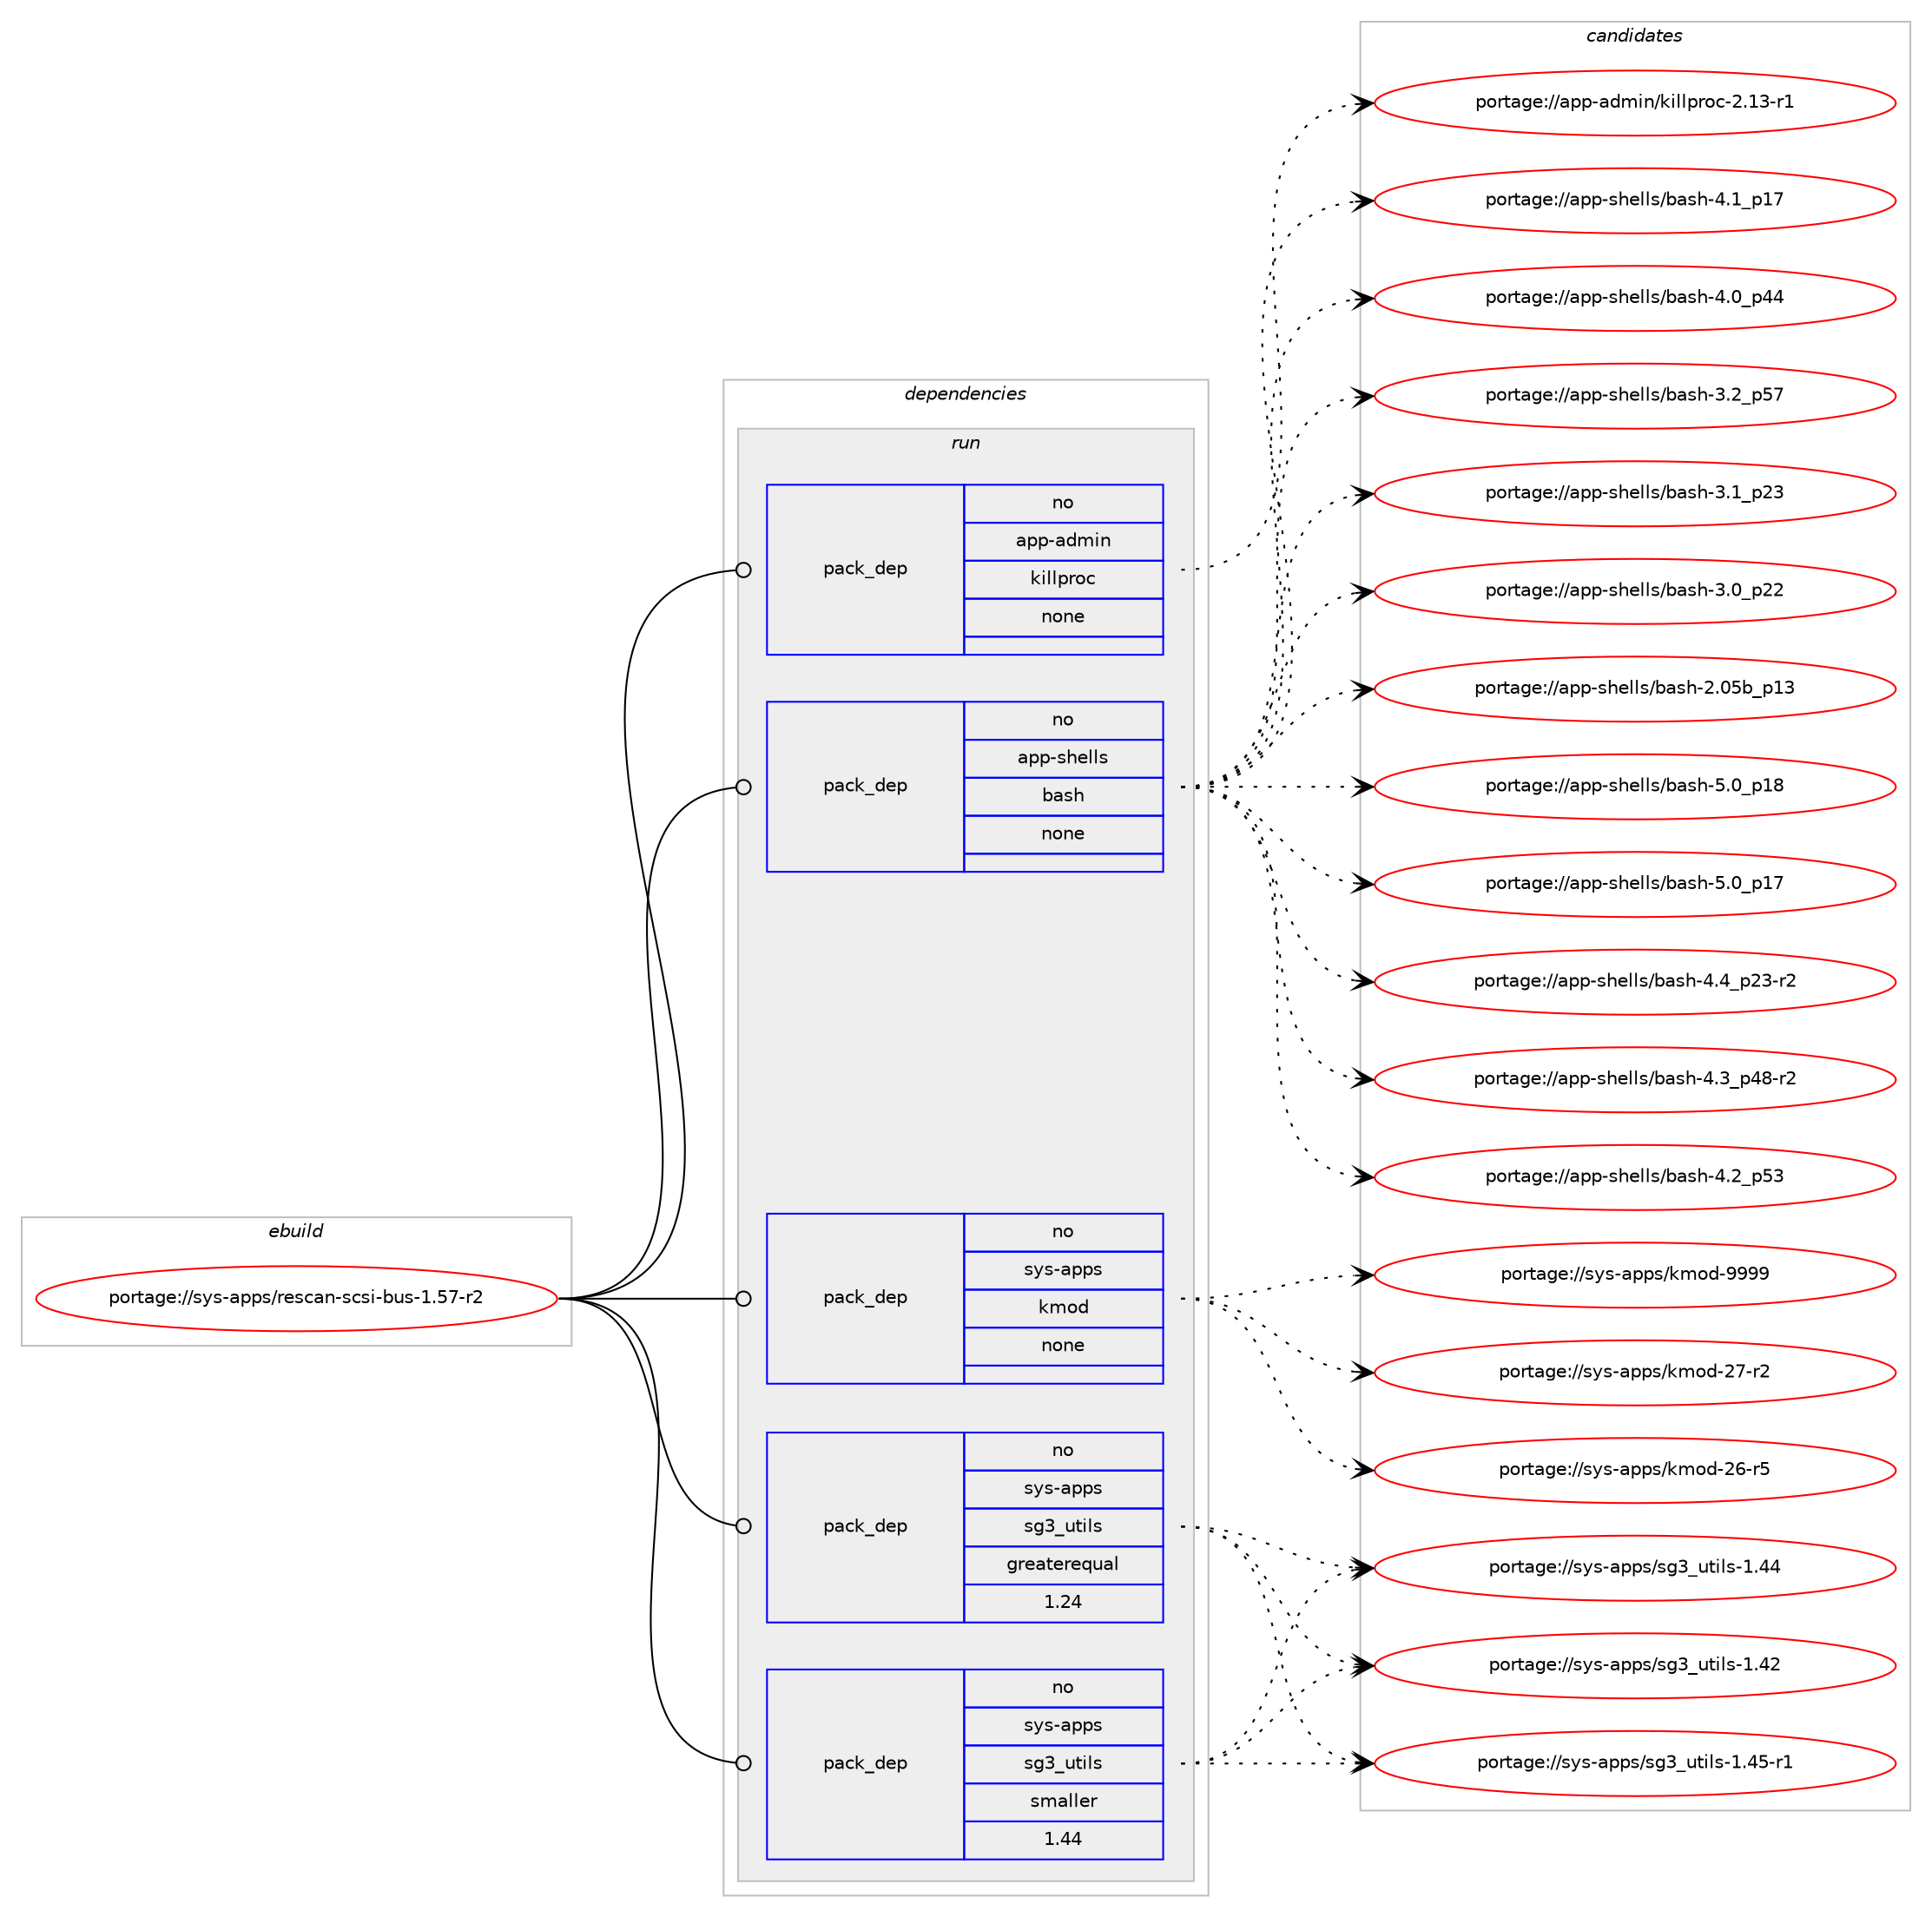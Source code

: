 digraph prolog {

# *************
# Graph options
# *************

newrank=true;
concentrate=true;
compound=true;
graph [rankdir=LR,fontname=Helvetica,fontsize=10,ranksep=1.5];#, ranksep=2.5, nodesep=0.2];
edge  [arrowhead=vee];
node  [fontname=Helvetica,fontsize=10];

# **********
# The ebuild
# **********

subgraph cluster_leftcol {
color=gray;
rank=same;
label=<<i>ebuild</i>>;
id [label="portage://sys-apps/rescan-scsi-bus-1.57-r2", color=red, width=4, href="../sys-apps/rescan-scsi-bus-1.57-r2.svg"];
}

# ****************
# The dependencies
# ****************

subgraph cluster_midcol {
color=gray;
label=<<i>dependencies</i>>;
subgraph cluster_compile {
fillcolor="#eeeeee";
style=filled;
label=<<i>compile</i>>;
}
subgraph cluster_compileandrun {
fillcolor="#eeeeee";
style=filled;
label=<<i>compile and run</i>>;
}
subgraph cluster_run {
fillcolor="#eeeeee";
style=filled;
label=<<i>run</i>>;
subgraph pack2072 {
dependency2428 [label=<<TABLE BORDER="0" CELLBORDER="1" CELLSPACING="0" CELLPADDING="4" WIDTH="220"><TR><TD ROWSPAN="6" CELLPADDING="30">pack_dep</TD></TR><TR><TD WIDTH="110">no</TD></TR><TR><TD>app-admin</TD></TR><TR><TD>killproc</TD></TR><TR><TD>none</TD></TR><TR><TD></TD></TR></TABLE>>, shape=none, color=blue];
}
id:e -> dependency2428:w [weight=20,style="solid",arrowhead="odot"];
subgraph pack2073 {
dependency2429 [label=<<TABLE BORDER="0" CELLBORDER="1" CELLSPACING="0" CELLPADDING="4" WIDTH="220"><TR><TD ROWSPAN="6" CELLPADDING="30">pack_dep</TD></TR><TR><TD WIDTH="110">no</TD></TR><TR><TD>app-shells</TD></TR><TR><TD>bash</TD></TR><TR><TD>none</TD></TR><TR><TD></TD></TR></TABLE>>, shape=none, color=blue];
}
id:e -> dependency2429:w [weight=20,style="solid",arrowhead="odot"];
subgraph pack2074 {
dependency2430 [label=<<TABLE BORDER="0" CELLBORDER="1" CELLSPACING="0" CELLPADDING="4" WIDTH="220"><TR><TD ROWSPAN="6" CELLPADDING="30">pack_dep</TD></TR><TR><TD WIDTH="110">no</TD></TR><TR><TD>sys-apps</TD></TR><TR><TD>kmod</TD></TR><TR><TD>none</TD></TR><TR><TD></TD></TR></TABLE>>, shape=none, color=blue];
}
id:e -> dependency2430:w [weight=20,style="solid",arrowhead="odot"];
subgraph pack2075 {
dependency2431 [label=<<TABLE BORDER="0" CELLBORDER="1" CELLSPACING="0" CELLPADDING="4" WIDTH="220"><TR><TD ROWSPAN="6" CELLPADDING="30">pack_dep</TD></TR><TR><TD WIDTH="110">no</TD></TR><TR><TD>sys-apps</TD></TR><TR><TD>sg3_utils</TD></TR><TR><TD>greaterequal</TD></TR><TR><TD>1.24</TD></TR></TABLE>>, shape=none, color=blue];
}
id:e -> dependency2431:w [weight=20,style="solid",arrowhead="odot"];
subgraph pack2076 {
dependency2432 [label=<<TABLE BORDER="0" CELLBORDER="1" CELLSPACING="0" CELLPADDING="4" WIDTH="220"><TR><TD ROWSPAN="6" CELLPADDING="30">pack_dep</TD></TR><TR><TD WIDTH="110">no</TD></TR><TR><TD>sys-apps</TD></TR><TR><TD>sg3_utils</TD></TR><TR><TD>smaller</TD></TR><TR><TD>1.44</TD></TR></TABLE>>, shape=none, color=blue];
}
id:e -> dependency2432:w [weight=20,style="solid",arrowhead="odot"];
}
}

# **************
# The candidates
# **************

subgraph cluster_choices {
rank=same;
color=gray;
label=<<i>candidates</i>>;

subgraph choice2072 {
color=black;
nodesep=1;
choice971121124597100109105110471071051081081121141119945504649514511449 [label="portage://app-admin/killproc-2.13-r1", color=red, width=4,href="../app-admin/killproc-2.13-r1.svg"];
dependency2428:e -> choice971121124597100109105110471071051081081121141119945504649514511449:w [style=dotted,weight="100"];
}
subgraph choice2073 {
color=black;
nodesep=1;
choice971121124511510410110810811547989711510445534648951124956 [label="portage://app-shells/bash-5.0_p18", color=red, width=4,href="../app-shells/bash-5.0_p18.svg"];
choice971121124511510410110810811547989711510445534648951124955 [label="portage://app-shells/bash-5.0_p17", color=red, width=4,href="../app-shells/bash-5.0_p17.svg"];
choice9711211245115104101108108115479897115104455246529511250514511450 [label="portage://app-shells/bash-4.4_p23-r2", color=red, width=4,href="../app-shells/bash-4.4_p23-r2.svg"];
choice9711211245115104101108108115479897115104455246519511252564511450 [label="portage://app-shells/bash-4.3_p48-r2", color=red, width=4,href="../app-shells/bash-4.3_p48-r2.svg"];
choice971121124511510410110810811547989711510445524650951125351 [label="portage://app-shells/bash-4.2_p53", color=red, width=4,href="../app-shells/bash-4.2_p53.svg"];
choice971121124511510410110810811547989711510445524649951124955 [label="portage://app-shells/bash-4.1_p17", color=red, width=4,href="../app-shells/bash-4.1_p17.svg"];
choice971121124511510410110810811547989711510445524648951125252 [label="portage://app-shells/bash-4.0_p44", color=red, width=4,href="../app-shells/bash-4.0_p44.svg"];
choice971121124511510410110810811547989711510445514650951125355 [label="portage://app-shells/bash-3.2_p57", color=red, width=4,href="../app-shells/bash-3.2_p57.svg"];
choice971121124511510410110810811547989711510445514649951125051 [label="portage://app-shells/bash-3.1_p23", color=red, width=4,href="../app-shells/bash-3.1_p23.svg"];
choice971121124511510410110810811547989711510445514648951125050 [label="portage://app-shells/bash-3.0_p22", color=red, width=4,href="../app-shells/bash-3.0_p22.svg"];
choice9711211245115104101108108115479897115104455046485398951124951 [label="portage://app-shells/bash-2.05b_p13", color=red, width=4,href="../app-shells/bash-2.05b_p13.svg"];
dependency2429:e -> choice971121124511510410110810811547989711510445534648951124956:w [style=dotted,weight="100"];
dependency2429:e -> choice971121124511510410110810811547989711510445534648951124955:w [style=dotted,weight="100"];
dependency2429:e -> choice9711211245115104101108108115479897115104455246529511250514511450:w [style=dotted,weight="100"];
dependency2429:e -> choice9711211245115104101108108115479897115104455246519511252564511450:w [style=dotted,weight="100"];
dependency2429:e -> choice971121124511510410110810811547989711510445524650951125351:w [style=dotted,weight="100"];
dependency2429:e -> choice971121124511510410110810811547989711510445524649951124955:w [style=dotted,weight="100"];
dependency2429:e -> choice971121124511510410110810811547989711510445524648951125252:w [style=dotted,weight="100"];
dependency2429:e -> choice971121124511510410110810811547989711510445514650951125355:w [style=dotted,weight="100"];
dependency2429:e -> choice971121124511510410110810811547989711510445514649951125051:w [style=dotted,weight="100"];
dependency2429:e -> choice971121124511510410110810811547989711510445514648951125050:w [style=dotted,weight="100"];
dependency2429:e -> choice9711211245115104101108108115479897115104455046485398951124951:w [style=dotted,weight="100"];
}
subgraph choice2074 {
color=black;
nodesep=1;
choice1151211154597112112115471071091111004557575757 [label="portage://sys-apps/kmod-9999", color=red, width=4,href="../sys-apps/kmod-9999.svg"];
choice1151211154597112112115471071091111004550554511450 [label="portage://sys-apps/kmod-27-r2", color=red, width=4,href="../sys-apps/kmod-27-r2.svg"];
choice1151211154597112112115471071091111004550544511453 [label="portage://sys-apps/kmod-26-r5", color=red, width=4,href="../sys-apps/kmod-26-r5.svg"];
dependency2430:e -> choice1151211154597112112115471071091111004557575757:w [style=dotted,weight="100"];
dependency2430:e -> choice1151211154597112112115471071091111004550554511450:w [style=dotted,weight="100"];
dependency2430:e -> choice1151211154597112112115471071091111004550544511453:w [style=dotted,weight="100"];
}
subgraph choice2075 {
color=black;
nodesep=1;
choice115121115459711211211547115103519511711610510811545494652534511449 [label="portage://sys-apps/sg3_utils-1.45-r1", color=red, width=4,href="../sys-apps/sg3_utils-1.45-r1.svg"];
choice11512111545971121121154711510351951171161051081154549465252 [label="portage://sys-apps/sg3_utils-1.44", color=red, width=4,href="../sys-apps/sg3_utils-1.44.svg"];
choice11512111545971121121154711510351951171161051081154549465250 [label="portage://sys-apps/sg3_utils-1.42", color=red, width=4,href="../sys-apps/sg3_utils-1.42.svg"];
dependency2431:e -> choice115121115459711211211547115103519511711610510811545494652534511449:w [style=dotted,weight="100"];
dependency2431:e -> choice11512111545971121121154711510351951171161051081154549465252:w [style=dotted,weight="100"];
dependency2431:e -> choice11512111545971121121154711510351951171161051081154549465250:w [style=dotted,weight="100"];
}
subgraph choice2076 {
color=black;
nodesep=1;
choice115121115459711211211547115103519511711610510811545494652534511449 [label="portage://sys-apps/sg3_utils-1.45-r1", color=red, width=4,href="../sys-apps/sg3_utils-1.45-r1.svg"];
choice11512111545971121121154711510351951171161051081154549465252 [label="portage://sys-apps/sg3_utils-1.44", color=red, width=4,href="../sys-apps/sg3_utils-1.44.svg"];
choice11512111545971121121154711510351951171161051081154549465250 [label="portage://sys-apps/sg3_utils-1.42", color=red, width=4,href="../sys-apps/sg3_utils-1.42.svg"];
dependency2432:e -> choice115121115459711211211547115103519511711610510811545494652534511449:w [style=dotted,weight="100"];
dependency2432:e -> choice11512111545971121121154711510351951171161051081154549465252:w [style=dotted,weight="100"];
dependency2432:e -> choice11512111545971121121154711510351951171161051081154549465250:w [style=dotted,weight="100"];
}
}

}
